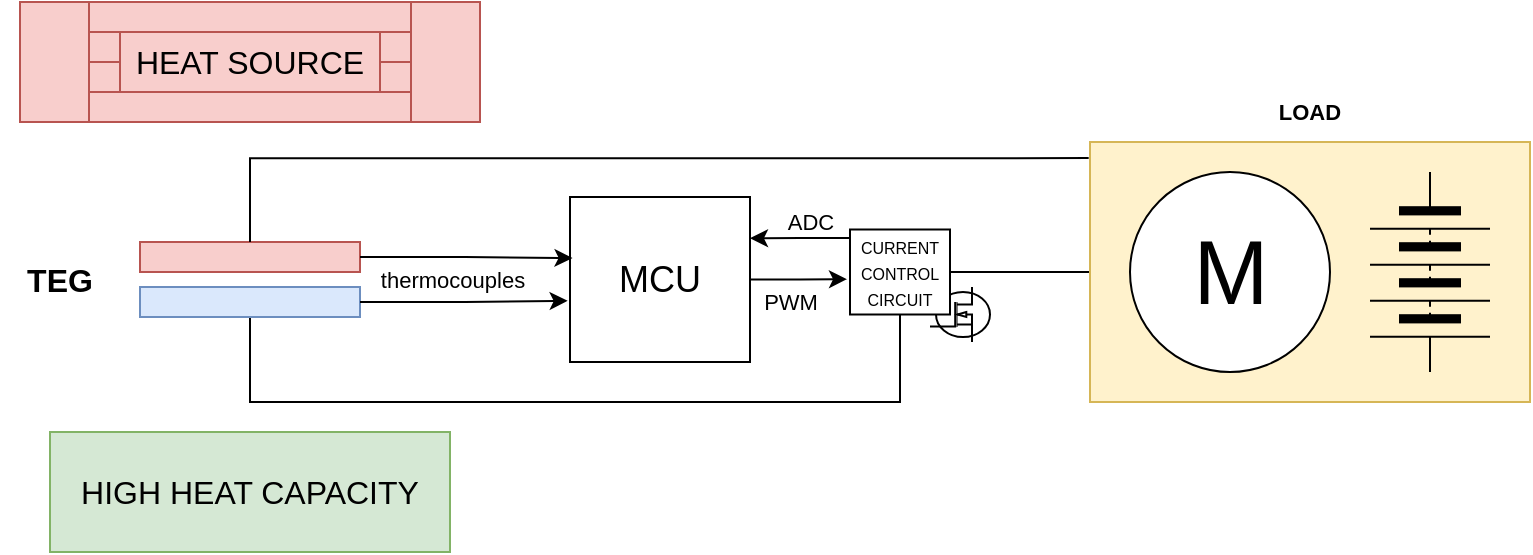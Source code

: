 <mxfile version="24.7.5">
  <diagram name="Page-1" id="c7558073-3199-34d8-9f00-42111426c3f3">
    <mxGraphModel dx="1687" dy="982" grid="1" gridSize="10" guides="1" tooltips="1" connect="1" arrows="1" fold="1" page="1" pageScale="1" pageWidth="826" pageHeight="1169" background="none" math="0" shadow="0">
      <root>
        <mxCell id="0" />
        <mxCell id="1" parent="0" />
        <mxCell id="BvvS1RbtJpCHj6DvRc_L-64" style="edgeStyle=orthogonalEdgeStyle;shape=connector;rounded=0;orthogonalLoop=1;jettySize=auto;html=1;entryX=1;entryY=0.5;entryDx=0;entryDy=0;strokeColor=default;align=center;verticalAlign=middle;fontFamily=Helvetica;fontSize=11;fontColor=default;labelBackgroundColor=default;endArrow=none;endFill=0;" parent="1" source="BvvS1RbtJpCHj6DvRc_L-51" target="BvvS1RbtJpCHj6DvRc_L-57" edge="1">
          <mxGeometry relative="1" as="geometry" />
        </mxCell>
        <mxCell id="BvvS1RbtJpCHj6DvRc_L-51" value="" style="rounded=0;whiteSpace=wrap;html=1;fontFamily=Helvetica;fontSize=11;labelBackgroundColor=default;fillColor=#fff2cc;strokeColor=#d6b656;" parent="1" vertex="1">
          <mxGeometry x="570" y="490" width="220" height="130" as="geometry" />
        </mxCell>
        <mxCell id="BvvS1RbtJpCHj6DvRc_L-35" value="" style="rounded=0;whiteSpace=wrap;html=1;fillColor=#D5E8D4;strokeColor=#82b366;" parent="1" vertex="1">
          <mxGeometry x="50" y="635" width="200" height="60" as="geometry" />
        </mxCell>
        <mxCell id="9HBcgen3dVJOL9bGBd_y-160" value="" style="rounded=0;whiteSpace=wrap;html=1;fontSize=16;fillColor=#f8cecc;strokeColor=#b85450;" parent="1" vertex="1">
          <mxGeometry x="95" y="540" width="110" height="15" as="geometry" />
        </mxCell>
        <mxCell id="BvvS1RbtJpCHj6DvRc_L-65" style="edgeStyle=orthogonalEdgeStyle;shape=connector;rounded=0;orthogonalLoop=1;jettySize=auto;html=1;entryX=0.5;entryY=1;entryDx=0;entryDy=0;strokeColor=default;align=center;verticalAlign=middle;fontFamily=Helvetica;fontSize=11;fontColor=default;labelBackgroundColor=default;endArrow=none;endFill=0;" parent="1" source="9HBcgen3dVJOL9bGBd_y-161" target="BvvS1RbtJpCHj6DvRc_L-57" edge="1">
          <mxGeometry relative="1" as="geometry">
            <Array as="points">
              <mxPoint x="150" y="620" />
              <mxPoint x="475" y="620" />
            </Array>
          </mxGeometry>
        </mxCell>
        <mxCell id="9HBcgen3dVJOL9bGBd_y-161" value="" style="rounded=0;whiteSpace=wrap;html=1;fontSize=16;fillColor=#dae8fc;strokeColor=#6c8ebf;" parent="1" vertex="1">
          <mxGeometry x="95" y="562.5" width="110" height="15" as="geometry" />
        </mxCell>
        <mxCell id="9HBcgen3dVJOL9bGBd_y-164" value="" style="shape=mxgraph.pid.heat_exchangers.heat_exchanger_(straight_tubes);html=1;pointerEvents=1;align=center;verticalLabelPosition=bottom;verticalAlign=top;dashed=0;fontFamily=Helvetica;fontSize=16;labelBackgroundColor=default;fillColor=#F8CECC;strokeColor=#b85450;" parent="1" vertex="1">
          <mxGeometry x="35" y="420" width="230" height="60" as="geometry" />
        </mxCell>
        <mxCell id="9HBcgen3dVJOL9bGBd_y-165" value="HEAT SOURCE" style="text;html=1;align=center;verticalAlign=middle;whiteSpace=wrap;rounded=0;fontFamily=Helvetica;fontSize=16;labelBackgroundColor=#F8CECC;fillColor=#f8cecc;strokeColor=#b85450;" parent="1" vertex="1">
          <mxGeometry x="85" y="435" width="130" height="30" as="geometry" />
        </mxCell>
        <mxCell id="9HBcgen3dVJOL9bGBd_y-166" value="HIGH HEAT CAPACITY" style="text;html=1;align=center;verticalAlign=middle;whiteSpace=wrap;rounded=0;fontFamily=Helvetica;fontSize=16;fontColor=default;labelBackgroundColor=#D5E8D4;fillColor=#D5E8D4;" parent="1" vertex="1">
          <mxGeometry x="55" y="650" width="190" height="30" as="geometry" />
        </mxCell>
        <mxCell id="9HBcgen3dVJOL9bGBd_y-167" value="&lt;b&gt;TEG&lt;/b&gt;" style="text;html=1;align=center;verticalAlign=middle;whiteSpace=wrap;rounded=0;fontFamily=Helvetica;fontSize=16;fontColor=default;labelBackgroundColor=default;" parent="1" vertex="1">
          <mxGeometry x="25" y="543.75" width="60" height="30" as="geometry" />
        </mxCell>
        <mxCell id="BvvS1RbtJpCHj6DvRc_L-34" value="&lt;font style=&quot;font-size: 18px;&quot;&gt;MCU&lt;/font&gt;" style="rounded=0;whiteSpace=wrap;html=1;labelBackgroundColor=default;fontSize=16;" parent="1" vertex="1">
          <mxGeometry x="310" y="517.5" width="90" height="82.5" as="geometry" />
        </mxCell>
        <mxCell id="BvvS1RbtJpCHj6DvRc_L-42" style="edgeStyle=orthogonalEdgeStyle;rounded=0;orthogonalLoop=1;jettySize=auto;html=1;entryX=0.014;entryY=0.37;entryDx=0;entryDy=0;entryPerimeter=0;" parent="1" source="9HBcgen3dVJOL9bGBd_y-160" target="BvvS1RbtJpCHj6DvRc_L-34" edge="1">
          <mxGeometry relative="1" as="geometry" />
        </mxCell>
        <mxCell id="BvvS1RbtJpCHj6DvRc_L-44" style="edgeStyle=orthogonalEdgeStyle;rounded=0;orthogonalLoop=1;jettySize=auto;html=1;entryX=-0.013;entryY=0.629;entryDx=0;entryDy=0;entryPerimeter=0;" parent="1" source="9HBcgen3dVJOL9bGBd_y-161" target="BvvS1RbtJpCHj6DvRc_L-34" edge="1">
          <mxGeometry relative="1" as="geometry" />
        </mxCell>
        <mxCell id="BvvS1RbtJpCHj6DvRc_L-45" value="thermocouples" style="edgeLabel;html=1;align=center;verticalAlign=middle;resizable=0;points=[];fontFamily=Helvetica;fontSize=11;fontColor=default;labelBackgroundColor=default;" parent="BvvS1RbtJpCHj6DvRc_L-44" vertex="1" connectable="0">
          <mxGeometry x="0.116" y="-3" relative="1" as="geometry">
            <mxPoint x="-12" y="-14" as="offset" />
          </mxGeometry>
        </mxCell>
        <mxCell id="BvvS1RbtJpCHj6DvRc_L-47" value="M" style="dashed=0;outlineConnect=0;align=center;html=1;shape=mxgraph.pid.engines.electric_motor;fontSize=45;fontFamily=Helvetica;fontColor=default;labelBackgroundColor=default;" parent="1" vertex="1">
          <mxGeometry x="590" y="505" width="100" height="100" as="geometry" />
        </mxCell>
        <mxCell id="BvvS1RbtJpCHj6DvRc_L-48" value="" style="pointerEvents=1;verticalLabelPosition=bottom;shadow=0;dashed=0;align=center;html=1;verticalAlign=top;shape=mxgraph.electrical.miscellaneous.batteryStack;fontFamily=Helvetica;fontSize=11;fontColor=default;labelBackgroundColor=default;direction=south;" parent="1" vertex="1">
          <mxGeometry x="710" y="505" width="60" height="100" as="geometry" />
        </mxCell>
        <mxCell id="BvvS1RbtJpCHj6DvRc_L-54" value="&lt;b&gt;LOAD&lt;/b&gt;" style="text;html=1;align=center;verticalAlign=middle;whiteSpace=wrap;rounded=0;fontFamily=Helvetica;fontSize=11;fontColor=default;labelBackgroundColor=default;" parent="1" vertex="1">
          <mxGeometry x="650" y="460" width="60" height="30" as="geometry" />
        </mxCell>
        <mxCell id="BvvS1RbtJpCHj6DvRc_L-56" value="" style="verticalLabelPosition=bottom;shadow=0;dashed=0;align=center;html=1;verticalAlign=top;shape=mxgraph.electrical.mosfets1.n-channel_mosfet_1;fontFamily=Helvetica;fontSize=11;fontColor=default;labelBackgroundColor=default;" parent="1" vertex="1">
          <mxGeometry x="490" y="562.5" width="30" height="27.5" as="geometry" />
        </mxCell>
        <mxCell id="y0kg44hGqLiqmW8qOL0W-4" style="edgeStyle=orthogonalEdgeStyle;rounded=0;orthogonalLoop=1;jettySize=auto;html=1;exitX=0;exitY=0.25;exitDx=0;exitDy=0;entryX=1;entryY=0.25;entryDx=0;entryDy=0;" edge="1" parent="1" source="BvvS1RbtJpCHj6DvRc_L-57" target="BvvS1RbtJpCHj6DvRc_L-34">
          <mxGeometry relative="1" as="geometry">
            <Array as="points">
              <mxPoint x="450" y="538" />
              <mxPoint x="425" y="538" />
            </Array>
          </mxGeometry>
        </mxCell>
        <mxCell id="y0kg44hGqLiqmW8qOL0W-5" value="ADC" style="edgeLabel;html=1;align=center;verticalAlign=middle;resizable=0;points=[];" vertex="1" connectable="0" parent="y0kg44hGqLiqmW8qOL0W-4">
          <mxGeometry x="-0.134" relative="1" as="geometry">
            <mxPoint x="-2" y="-8" as="offset" />
          </mxGeometry>
        </mxCell>
        <mxCell id="BvvS1RbtJpCHj6DvRc_L-57" value="&lt;font style=&quot;font-size: 8px;&quot;&gt;CURRENT CONTROL CIRCUIT&lt;/font&gt;" style="rounded=0;whiteSpace=wrap;html=1;fontFamily=Helvetica;fontSize=11;fontColor=default;labelBackgroundColor=default;" parent="1" vertex="1">
          <mxGeometry x="450" y="533.75" width="50" height="42.5" as="geometry" />
        </mxCell>
        <mxCell id="BvvS1RbtJpCHj6DvRc_L-60" style="edgeStyle=orthogonalEdgeStyle;shape=connector;rounded=0;orthogonalLoop=1;jettySize=auto;html=1;entryX=-0.003;entryY=0.062;entryDx=0;entryDy=0;entryPerimeter=0;strokeColor=default;align=center;verticalAlign=middle;fontFamily=Helvetica;fontSize=11;fontColor=default;labelBackgroundColor=default;endArrow=none;endFill=0;" parent="1" source="9HBcgen3dVJOL9bGBd_y-160" target="BvvS1RbtJpCHj6DvRc_L-51" edge="1">
          <mxGeometry relative="1" as="geometry">
            <Array as="points">
              <mxPoint x="150" y="498" />
            </Array>
          </mxGeometry>
        </mxCell>
        <mxCell id="BvvS1RbtJpCHj6DvRc_L-62" style="edgeStyle=orthogonalEdgeStyle;shape=connector;rounded=0;orthogonalLoop=1;jettySize=auto;html=1;entryX=-0.03;entryY=0.584;entryDx=0;entryDy=0;entryPerimeter=0;strokeColor=default;align=center;verticalAlign=middle;fontFamily=Helvetica;fontSize=11;fontColor=default;labelBackgroundColor=default;endArrow=classic;endFill=1;" parent="1" source="BvvS1RbtJpCHj6DvRc_L-34" target="BvvS1RbtJpCHj6DvRc_L-57" edge="1">
          <mxGeometry relative="1" as="geometry" />
        </mxCell>
        <mxCell id="y0kg44hGqLiqmW8qOL0W-2" value="PWM" style="edgeLabel;html=1;align=center;verticalAlign=middle;resizable=0;points=[];" vertex="1" connectable="0" parent="BvvS1RbtJpCHj6DvRc_L-62">
          <mxGeometry x="-0.251" y="-1" relative="1" as="geometry">
            <mxPoint x="2" y="10" as="offset" />
          </mxGeometry>
        </mxCell>
      </root>
    </mxGraphModel>
  </diagram>
</mxfile>
